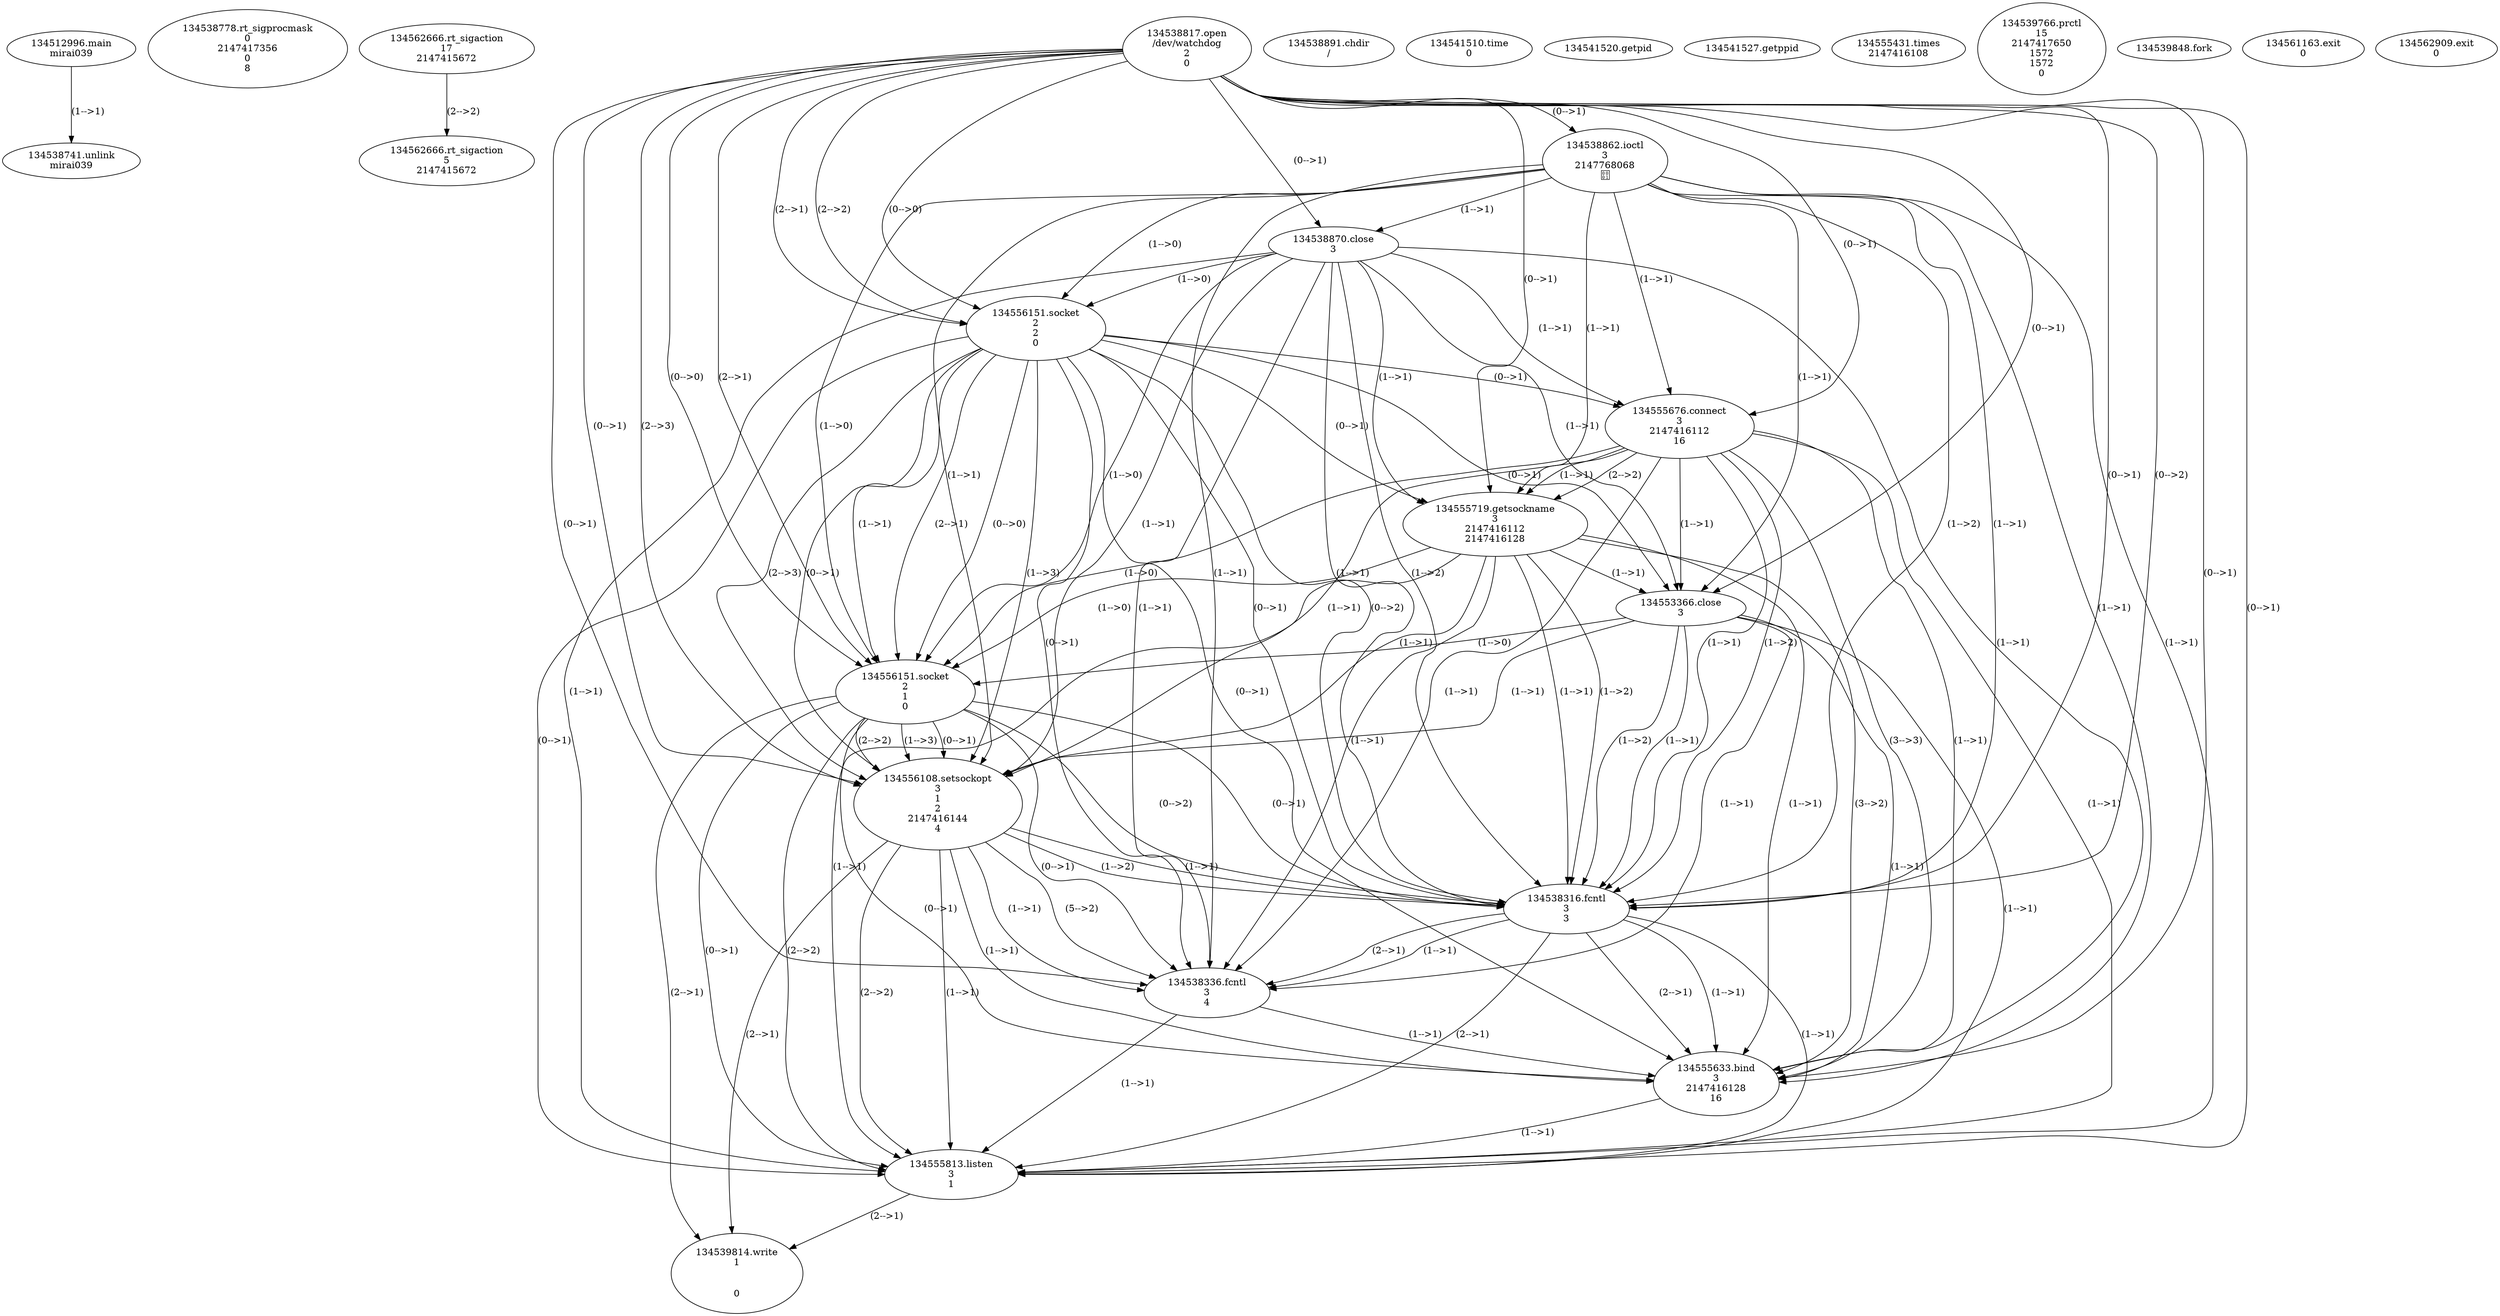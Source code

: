 // Global SCDG with merge call
digraph {
	0 [label="134512996.main
mirai039"]
	1 [label="134538741.unlink
mirai039"]
	0 -> 1 [label="(1-->1)"]
	2 [label="134538778.rt_sigprocmask
0
2147417356
0
8"]
	3 [label="134562666.rt_sigaction
17
2147415672"]
	4 [label="134562666.rt_sigaction
5
2147415672"]
	3 -> 4 [label="(2-->2)"]
	5 [label="134538817.open
/dev/watchdog
2
0"]
	6 [label="134538862.ioctl
3
2147768068
"]
	5 -> 6 [label="(0-->1)"]
	7 [label="134538870.close
3"]
	5 -> 7 [label="(0-->1)"]
	6 -> 7 [label="(1-->1)"]
	8 [label="134538891.chdir
/"]
	9 [label="134556151.socket
2
2
0"]
	5 -> 9 [label="(2-->1)"]
	5 -> 9 [label="(2-->2)"]
	5 -> 9 [label="(0-->0)"]
	6 -> 9 [label="(1-->0)"]
	7 -> 9 [label="(1-->0)"]
	10 [label="134555676.connect
3
2147416112
16"]
	5 -> 10 [label="(0-->1)"]
	6 -> 10 [label="(1-->1)"]
	7 -> 10 [label="(1-->1)"]
	9 -> 10 [label="(0-->1)"]
	11 [label="134555719.getsockname
3
2147416112
2147416128"]
	5 -> 11 [label="(0-->1)"]
	6 -> 11 [label="(1-->1)"]
	7 -> 11 [label="(1-->1)"]
	9 -> 11 [label="(0-->1)"]
	10 -> 11 [label="(1-->1)"]
	10 -> 11 [label="(2-->2)"]
	12 [label="134553366.close
3"]
	5 -> 12 [label="(0-->1)"]
	6 -> 12 [label="(1-->1)"]
	7 -> 12 [label="(1-->1)"]
	9 -> 12 [label="(0-->1)"]
	10 -> 12 [label="(1-->1)"]
	11 -> 12 [label="(1-->1)"]
	13 [label="134556151.socket
2
1
0"]
	5 -> 13 [label="(2-->1)"]
	9 -> 13 [label="(1-->1)"]
	9 -> 13 [label="(2-->1)"]
	5 -> 13 [label="(0-->0)"]
	6 -> 13 [label="(1-->0)"]
	7 -> 13 [label="(1-->0)"]
	9 -> 13 [label="(0-->0)"]
	10 -> 13 [label="(1-->0)"]
	11 -> 13 [label="(1-->0)"]
	12 -> 13 [label="(1-->0)"]
	14 [label="134556108.setsockopt
3
1
2
2147416144
4"]
	5 -> 14 [label="(0-->1)"]
	6 -> 14 [label="(1-->1)"]
	7 -> 14 [label="(1-->1)"]
	9 -> 14 [label="(0-->1)"]
	10 -> 14 [label="(1-->1)"]
	11 -> 14 [label="(1-->1)"]
	12 -> 14 [label="(1-->1)"]
	13 -> 14 [label="(0-->1)"]
	13 -> 14 [label="(2-->2)"]
	5 -> 14 [label="(2-->3)"]
	9 -> 14 [label="(1-->3)"]
	9 -> 14 [label="(2-->3)"]
	13 -> 14 [label="(1-->3)"]
	15 [label="134538316.fcntl
3
3"]
	5 -> 15 [label="(0-->1)"]
	6 -> 15 [label="(1-->1)"]
	7 -> 15 [label="(1-->1)"]
	9 -> 15 [label="(0-->1)"]
	10 -> 15 [label="(1-->1)"]
	11 -> 15 [label="(1-->1)"]
	12 -> 15 [label="(1-->1)"]
	13 -> 15 [label="(0-->1)"]
	14 -> 15 [label="(1-->1)"]
	5 -> 15 [label="(0-->2)"]
	6 -> 15 [label="(1-->2)"]
	7 -> 15 [label="(1-->2)"]
	9 -> 15 [label="(0-->2)"]
	10 -> 15 [label="(1-->2)"]
	11 -> 15 [label="(1-->2)"]
	12 -> 15 [label="(1-->2)"]
	13 -> 15 [label="(0-->2)"]
	14 -> 15 [label="(1-->2)"]
	16 [label="134538336.fcntl
3
4"]
	5 -> 16 [label="(0-->1)"]
	6 -> 16 [label="(1-->1)"]
	7 -> 16 [label="(1-->1)"]
	9 -> 16 [label="(0-->1)"]
	10 -> 16 [label="(1-->1)"]
	11 -> 16 [label="(1-->1)"]
	12 -> 16 [label="(1-->1)"]
	13 -> 16 [label="(0-->1)"]
	14 -> 16 [label="(1-->1)"]
	15 -> 16 [label="(1-->1)"]
	15 -> 16 [label="(2-->1)"]
	14 -> 16 [label="(5-->2)"]
	17 [label="134555633.bind
3
2147416128
16"]
	5 -> 17 [label="(0-->1)"]
	6 -> 17 [label="(1-->1)"]
	7 -> 17 [label="(1-->1)"]
	9 -> 17 [label="(0-->1)"]
	10 -> 17 [label="(1-->1)"]
	11 -> 17 [label="(1-->1)"]
	12 -> 17 [label="(1-->1)"]
	13 -> 17 [label="(0-->1)"]
	14 -> 17 [label="(1-->1)"]
	15 -> 17 [label="(1-->1)"]
	15 -> 17 [label="(2-->1)"]
	16 -> 17 [label="(1-->1)"]
	11 -> 17 [label="(3-->2)"]
	10 -> 17 [label="(3-->3)"]
	18 [label="134555813.listen
3
1"]
	5 -> 18 [label="(0-->1)"]
	6 -> 18 [label="(1-->1)"]
	7 -> 18 [label="(1-->1)"]
	9 -> 18 [label="(0-->1)"]
	10 -> 18 [label="(1-->1)"]
	11 -> 18 [label="(1-->1)"]
	12 -> 18 [label="(1-->1)"]
	13 -> 18 [label="(0-->1)"]
	14 -> 18 [label="(1-->1)"]
	15 -> 18 [label="(1-->1)"]
	15 -> 18 [label="(2-->1)"]
	16 -> 18 [label="(1-->1)"]
	17 -> 18 [label="(1-->1)"]
	13 -> 18 [label="(2-->2)"]
	14 -> 18 [label="(2-->2)"]
	19 [label="134541510.time
0"]
	20 [label="134541520.getpid
"]
	21 [label="134541527.getppid
"]
	22 [label="134555431.times
2147416108"]
	23 [label="134539766.prctl
15
2147417650
1572
1572
0"]
	24 [label="134539814.write
1


0"]
	13 -> 24 [label="(2-->1)"]
	14 -> 24 [label="(2-->1)"]
	18 -> 24 [label="(2-->1)"]
	25 [label="134539848.fork
"]
	26 [label="134561163.exit
0"]
	27 [label="134562909.exit
0"]
}
